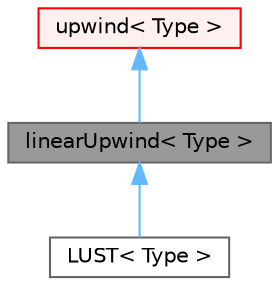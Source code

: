 digraph "linearUpwind&lt; Type &gt;"
{
 // LATEX_PDF_SIZE
  bgcolor="transparent";
  edge [fontname=Helvetica,fontsize=10,labelfontname=Helvetica,labelfontsize=10];
  node [fontname=Helvetica,fontsize=10,shape=box,height=0.2,width=0.4];
  Node1 [id="Node000001",label="linearUpwind\< Type \>",height=0.2,width=0.4,color="gray40", fillcolor="grey60", style="filled", fontcolor="black",tooltip="linearUpwind interpolation scheme class derived from upwind and returns upwind weighting factors and ..."];
  Node2 -> Node1 [id="edge1_Node000001_Node000002",dir="back",color="steelblue1",style="solid",tooltip=" "];
  Node2 [id="Node000002",label="upwind\< Type \>",height=0.2,width=0.4,color="red", fillcolor="#FFF0F0", style="filled",URL="$classFoam_1_1upwind.html",tooltip="Upwind differencing scheme class."];
  Node1 -> Node6 [id="edge2_Node000001_Node000006",dir="back",color="steelblue1",style="solid",tooltip=" "];
  Node6 [id="Node000006",label="LUST\< Type \>",height=0.2,width=0.4,color="gray40", fillcolor="white", style="filled",URL="$classFoam_1_1LUST.html",tooltip="LUST: Linear-upwind stabilised transport."];
}
